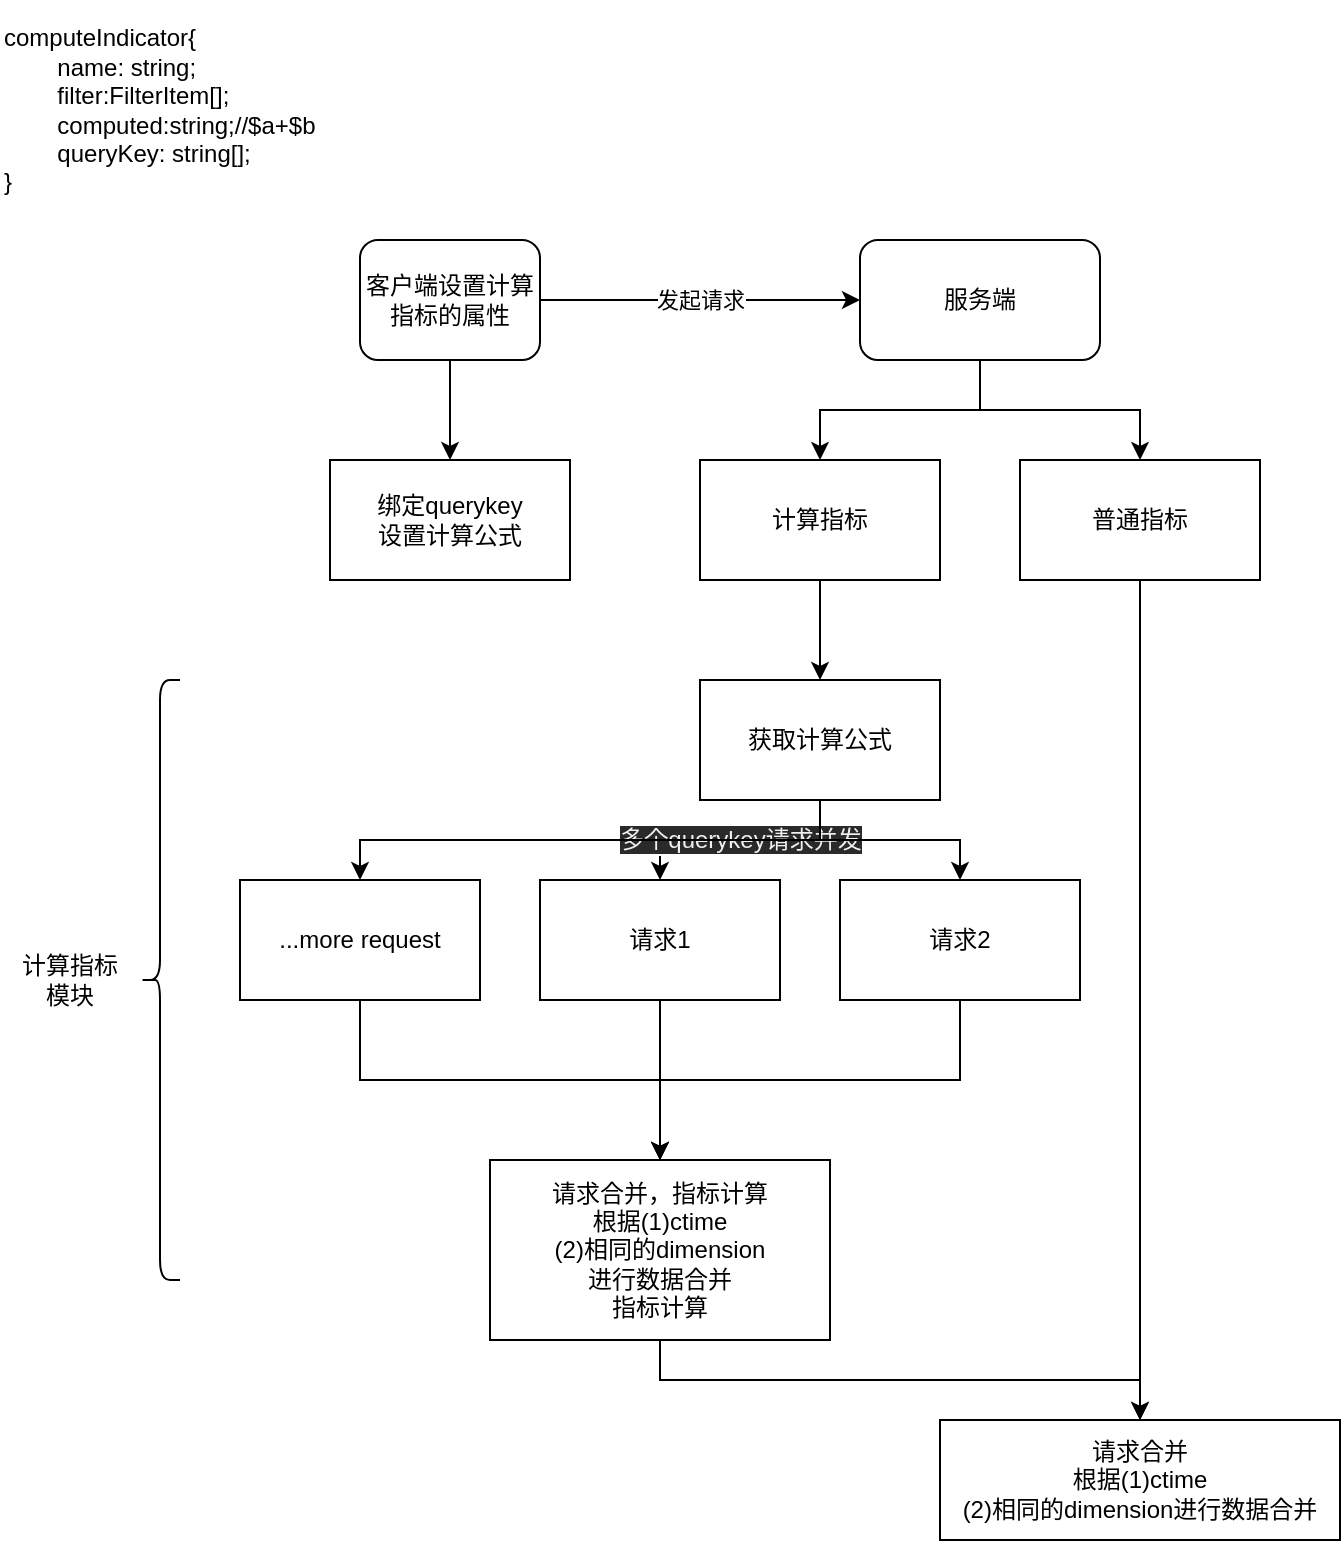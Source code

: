 <mxfile>
    <diagram id="Ul5svSJNVRiFLM_3ff6E" name="第 1 页">
        <mxGraphModel dx="886" dy="522" grid="1" gridSize="10" guides="1" tooltips="1" connect="1" arrows="1" fold="1" page="1" pageScale="1" pageWidth="3300" pageHeight="2339" math="0" shadow="0">
            <root>
                <mxCell id="0"/>
                <mxCell id="1" parent="0"/>
                <mxCell id="7" style="edgeStyle=orthogonalEdgeStyle;rounded=0;orthogonalLoop=1;jettySize=auto;html=1;exitX=0.5;exitY=1;exitDx=0;exitDy=0;entryX=0.5;entryY=0;entryDx=0;entryDy=0;" edge="1" parent="1" source="2" target="3">
                    <mxGeometry relative="1" as="geometry"/>
                </mxCell>
                <mxCell id="11" value="发起请求" style="edgeStyle=orthogonalEdgeStyle;rounded=0;orthogonalLoop=1;jettySize=auto;html=1;exitX=1;exitY=0.5;exitDx=0;exitDy=0;" edge="1" parent="1" source="2" target="9">
                    <mxGeometry relative="1" as="geometry"/>
                </mxCell>
                <mxCell id="2" value="客户端设置计算指标的属性" style="rounded=1;whiteSpace=wrap;html=1;" vertex="1" parent="1">
                    <mxGeometry x="190" y="230" width="90" height="60" as="geometry"/>
                </mxCell>
                <mxCell id="3" value="绑定querykey&lt;br&gt;设置计算公式" style="rounded=0;whiteSpace=wrap;html=1;" vertex="1" parent="1">
                    <mxGeometry x="175" y="340" width="120" height="60" as="geometry"/>
                </mxCell>
                <mxCell id="19" style="edgeStyle=orthogonalEdgeStyle;rounded=0;orthogonalLoop=1;jettySize=auto;html=1;exitX=0.5;exitY=1;exitDx=0;exitDy=0;entryX=0.5;entryY=0;entryDx=0;entryDy=0;" edge="1" parent="1" source="9" target="15">
                    <mxGeometry relative="1" as="geometry"/>
                </mxCell>
                <mxCell id="20" style="edgeStyle=orthogonalEdgeStyle;rounded=0;orthogonalLoop=1;jettySize=auto;html=1;exitX=0.5;exitY=1;exitDx=0;exitDy=0;" edge="1" parent="1" source="9" target="17">
                    <mxGeometry relative="1" as="geometry"/>
                </mxCell>
                <mxCell id="9" value="服务端" style="rounded=1;whiteSpace=wrap;html=1;" vertex="1" parent="1">
                    <mxGeometry x="440" y="230" width="120" height="60" as="geometry"/>
                </mxCell>
                <mxCell id="22" style="edgeStyle=orthogonalEdgeStyle;rounded=0;orthogonalLoop=1;jettySize=auto;html=1;exitX=0.5;exitY=1;exitDx=0;exitDy=0;entryX=0.5;entryY=0;entryDx=0;entryDy=0;" edge="1" parent="1" source="15" target="21">
                    <mxGeometry relative="1" as="geometry"/>
                </mxCell>
                <mxCell id="15" value="计算指标" style="rounded=0;whiteSpace=wrap;html=1;" vertex="1" parent="1">
                    <mxGeometry x="360" y="340" width="120" height="60" as="geometry"/>
                </mxCell>
                <mxCell id="41" style="edgeStyle=orthogonalEdgeStyle;rounded=0;orthogonalLoop=1;jettySize=auto;html=1;exitX=0.5;exitY=1;exitDx=0;exitDy=0;entryX=0.5;entryY=0;entryDx=0;entryDy=0;" edge="1" parent="1" source="17" target="39">
                    <mxGeometry relative="1" as="geometry"/>
                </mxCell>
                <mxCell id="17" value="普通指标" style="rounded=0;whiteSpace=wrap;html=1;" vertex="1" parent="1">
                    <mxGeometry x="520" y="340" width="120" height="60" as="geometry"/>
                </mxCell>
                <mxCell id="25" value="&lt;meta charset=&quot;utf-8&quot;&gt;&lt;span style=&quot;color: rgb(240, 240, 240); font-family: helvetica; font-size: 12px; font-style: normal; font-weight: 400; letter-spacing: normal; text-align: center; text-indent: 0px; text-transform: none; word-spacing: 0px; background-color: rgb(42, 42, 42); display: inline; float: none;&quot;&gt;多个querykey请求并发&lt;/span&gt;" style="edgeStyle=orthogonalEdgeStyle;rounded=0;orthogonalLoop=1;jettySize=auto;html=1;exitX=0.5;exitY=1;exitDx=0;exitDy=0;entryX=0.5;entryY=0;entryDx=0;entryDy=0;" edge="1" parent="1" source="21" target="23">
                    <mxGeometry relative="1" as="geometry"/>
                </mxCell>
                <mxCell id="26" style="edgeStyle=orthogonalEdgeStyle;rounded=0;orthogonalLoop=1;jettySize=auto;html=1;exitX=0.5;exitY=1;exitDx=0;exitDy=0;" edge="1" parent="1" source="21" target="24">
                    <mxGeometry relative="1" as="geometry"/>
                </mxCell>
                <mxCell id="30" style="edgeStyle=orthogonalEdgeStyle;rounded=0;orthogonalLoop=1;jettySize=auto;html=1;exitX=0.5;exitY=1;exitDx=0;exitDy=0;entryX=0.5;entryY=0;entryDx=0;entryDy=0;" edge="1" parent="1" source="21" target="29">
                    <mxGeometry relative="1" as="geometry"/>
                </mxCell>
                <mxCell id="21" value="获取计算公式" style="rounded=0;whiteSpace=wrap;html=1;" vertex="1" parent="1">
                    <mxGeometry x="360" y="450" width="120" height="60" as="geometry"/>
                </mxCell>
                <mxCell id="37" style="edgeStyle=orthogonalEdgeStyle;rounded=0;orthogonalLoop=1;jettySize=auto;html=1;exitX=0.5;exitY=1;exitDx=0;exitDy=0;entryX=0.5;entryY=0;entryDx=0;entryDy=0;" edge="1" parent="1" source="23" target="32">
                    <mxGeometry relative="1" as="geometry"/>
                </mxCell>
                <mxCell id="23" value="请求1" style="rounded=0;whiteSpace=wrap;html=1;" vertex="1" parent="1">
                    <mxGeometry x="280" y="550" width="120" height="60" as="geometry"/>
                </mxCell>
                <mxCell id="38" style="edgeStyle=orthogonalEdgeStyle;rounded=0;orthogonalLoop=1;jettySize=auto;html=1;exitX=0.5;exitY=1;exitDx=0;exitDy=0;entryX=0.5;entryY=0;entryDx=0;entryDy=0;" edge="1" parent="1" source="24" target="32">
                    <mxGeometry relative="1" as="geometry">
                        <mxPoint x="580" y="710" as="targetPoint"/>
                    </mxGeometry>
                </mxCell>
                <mxCell id="24" value="请求2" style="rounded=0;whiteSpace=wrap;html=1;" vertex="1" parent="1">
                    <mxGeometry x="430" y="550" width="120" height="60" as="geometry"/>
                </mxCell>
                <mxCell id="33" style="edgeStyle=orthogonalEdgeStyle;rounded=0;orthogonalLoop=1;jettySize=auto;html=1;exitX=0.5;exitY=1;exitDx=0;exitDy=0;entryX=0.5;entryY=0;entryDx=0;entryDy=0;" edge="1" parent="1" source="29" target="32">
                    <mxGeometry relative="1" as="geometry"/>
                </mxCell>
                <mxCell id="29" value="...more request" style="rounded=0;whiteSpace=wrap;html=1;" vertex="1" parent="1">
                    <mxGeometry x="130" y="550" width="120" height="60" as="geometry"/>
                </mxCell>
                <mxCell id="40" style="edgeStyle=orthogonalEdgeStyle;rounded=0;orthogonalLoop=1;jettySize=auto;html=1;exitX=0.5;exitY=1;exitDx=0;exitDy=0;entryX=0.5;entryY=0;entryDx=0;entryDy=0;" edge="1" parent="1" source="32" target="39">
                    <mxGeometry relative="1" as="geometry"/>
                </mxCell>
                <mxCell id="32" value="请求合并，指标计算&lt;br&gt;根据(1)ctime&lt;br&gt;(2)相同的dimension&lt;br&gt;进行数据合并&lt;br&gt;指标计算" style="rounded=0;whiteSpace=wrap;html=1;" vertex="1" parent="1">
                    <mxGeometry x="255" y="690" width="170" height="90" as="geometry"/>
                </mxCell>
                <mxCell id="39" value="请求合并&lt;br&gt;根据(1)ctime&lt;br&gt;(2)相同的dimension进行数据合并" style="rounded=0;whiteSpace=wrap;html=1;" vertex="1" parent="1">
                    <mxGeometry x="480" y="820" width="200" height="60" as="geometry"/>
                </mxCell>
                <mxCell id="42" value="" style="shape=curlyBracket;whiteSpace=wrap;html=1;rounded=1;" vertex="1" parent="1">
                    <mxGeometry x="80" y="450" width="20" height="300" as="geometry"/>
                </mxCell>
                <mxCell id="43" value="计算指标模块" style="text;html=1;strokeColor=none;fillColor=none;align=center;verticalAlign=middle;whiteSpace=wrap;rounded=0;" vertex="1" parent="1">
                    <mxGeometry x="20" y="590" width="50" height="20" as="geometry"/>
                </mxCell>
                <mxCell id="44" value="computeIndicator{&lt;br&gt;&lt;span style=&quot;white-space: pre&quot;&gt;&#9;&lt;/span&gt;name: string;&lt;br&gt;&lt;span style=&quot;white-space: pre&quot;&gt;&#9;&lt;/span&gt;filter:FilterItem[];&lt;br&gt;&lt;span style=&quot;white-space: pre&quot;&gt;&#9;&lt;/span&gt;computed:string;//$a+$b&lt;br&gt;&lt;span style=&quot;white-space: pre&quot;&gt;&#9;&lt;/span&gt;queryKey: string[];&lt;br&gt;}" style="text;html=1;strokeColor=none;fillColor=none;align=left;verticalAlign=middle;whiteSpace=wrap;rounded=0;labelPosition=center;verticalLabelPosition=middle;" vertex="1" parent="1">
                    <mxGeometry x="10" y="110" width="310" height="110" as="geometry"/>
                </mxCell>
            </root>
        </mxGraphModel>
    </diagram>
</mxfile>